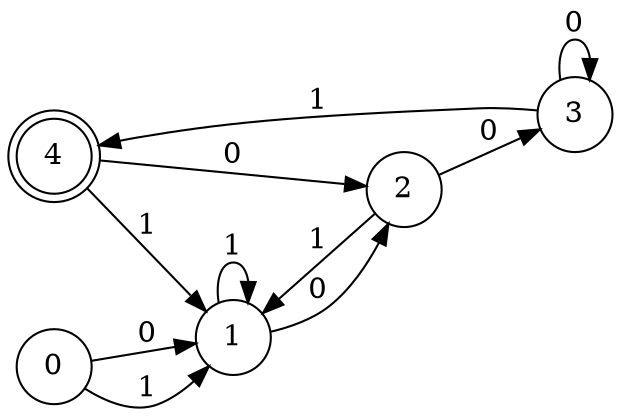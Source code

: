 digraph finite_state_machine {
	rankdir=LR size="8,5"
	node [shape=doublecircle]
	4
	node [shape=circle]
	0 -> 1 [label=1]
	node [shape=circle]
	0 -> 1 [label=0]
	node [shape=circle]
	1 -> 1 [label=1]
	node [shape=circle]
	1 -> 2 [label=0]
	node [shape=circle]
	2 -> 1 [label=1]
	node [shape=circle]
	2 -> 3 [label=0]
	node [shape=circle]
	3 -> 4 [label=1]
	node [shape=circle]
	3 -> 3 [label=0]
	node [shape=circle]
	4 -> 1 [label=1]
	node [shape=circle]
	4 -> 2 [label=0]
}
